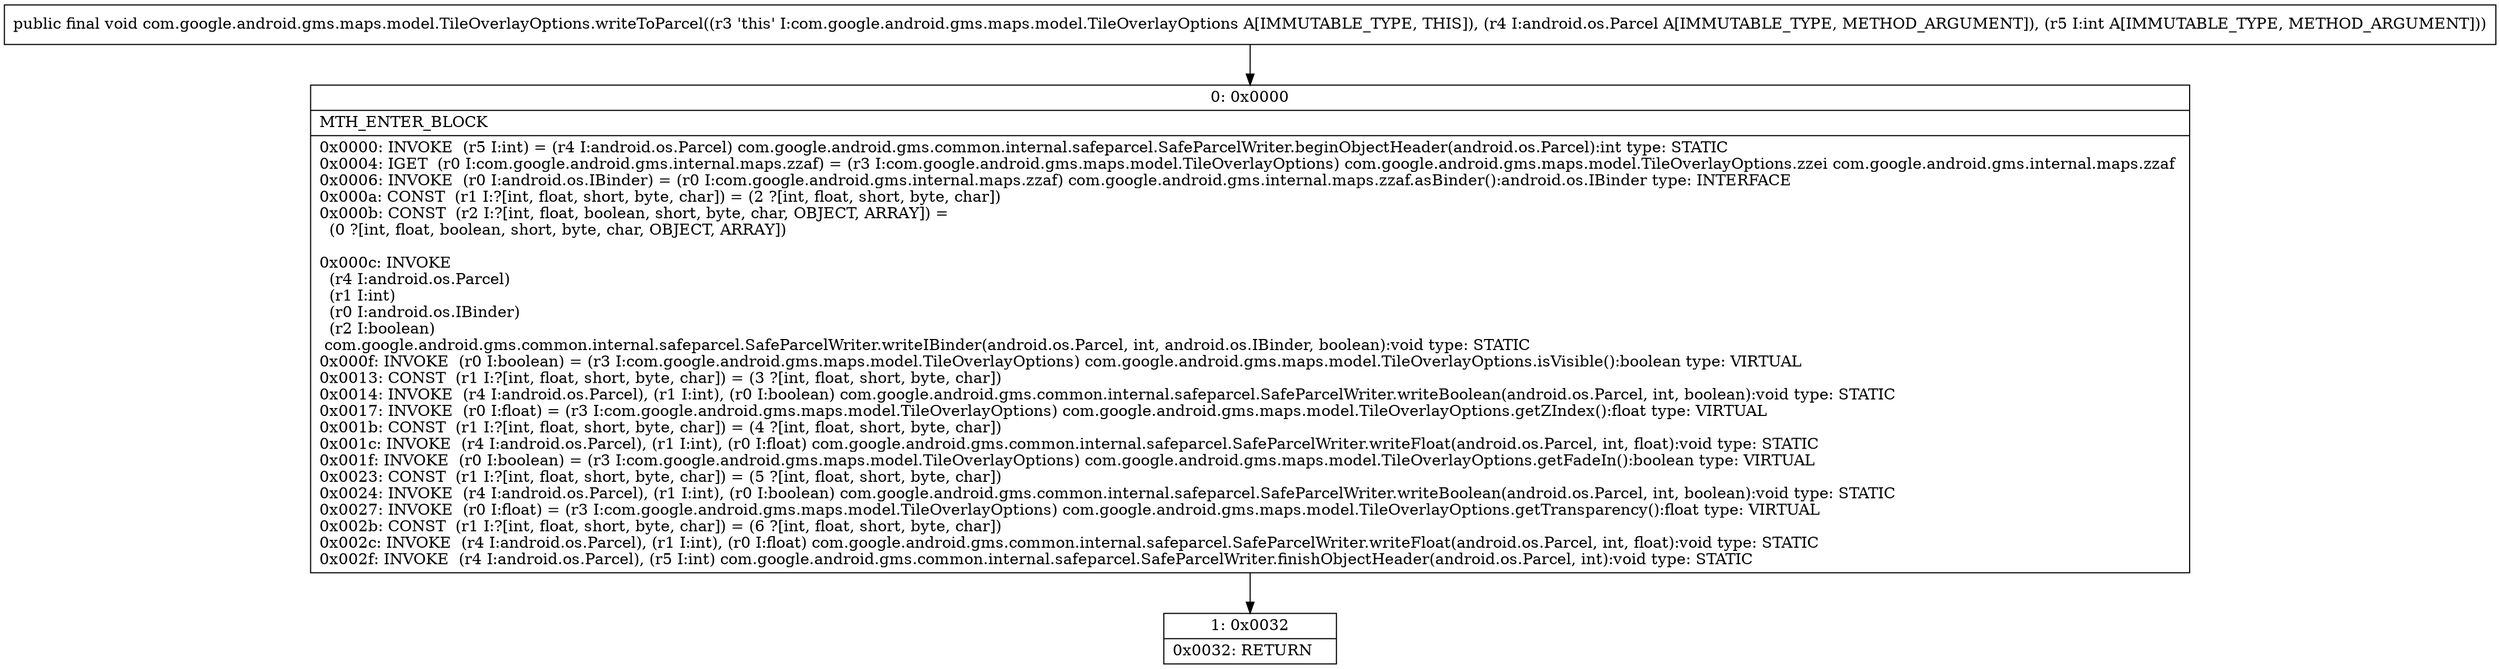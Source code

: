 digraph "CFG forcom.google.android.gms.maps.model.TileOverlayOptions.writeToParcel(Landroid\/os\/Parcel;I)V" {
Node_0 [shape=record,label="{0\:\ 0x0000|MTH_ENTER_BLOCK\l|0x0000: INVOKE  (r5 I:int) = (r4 I:android.os.Parcel) com.google.android.gms.common.internal.safeparcel.SafeParcelWriter.beginObjectHeader(android.os.Parcel):int type: STATIC \l0x0004: IGET  (r0 I:com.google.android.gms.internal.maps.zzaf) = (r3 I:com.google.android.gms.maps.model.TileOverlayOptions) com.google.android.gms.maps.model.TileOverlayOptions.zzei com.google.android.gms.internal.maps.zzaf \l0x0006: INVOKE  (r0 I:android.os.IBinder) = (r0 I:com.google.android.gms.internal.maps.zzaf) com.google.android.gms.internal.maps.zzaf.asBinder():android.os.IBinder type: INTERFACE \l0x000a: CONST  (r1 I:?[int, float, short, byte, char]) = (2 ?[int, float, short, byte, char]) \l0x000b: CONST  (r2 I:?[int, float, boolean, short, byte, char, OBJECT, ARRAY]) = \l  (0 ?[int, float, boolean, short, byte, char, OBJECT, ARRAY])\l \l0x000c: INVOKE  \l  (r4 I:android.os.Parcel)\l  (r1 I:int)\l  (r0 I:android.os.IBinder)\l  (r2 I:boolean)\l com.google.android.gms.common.internal.safeparcel.SafeParcelWriter.writeIBinder(android.os.Parcel, int, android.os.IBinder, boolean):void type: STATIC \l0x000f: INVOKE  (r0 I:boolean) = (r3 I:com.google.android.gms.maps.model.TileOverlayOptions) com.google.android.gms.maps.model.TileOverlayOptions.isVisible():boolean type: VIRTUAL \l0x0013: CONST  (r1 I:?[int, float, short, byte, char]) = (3 ?[int, float, short, byte, char]) \l0x0014: INVOKE  (r4 I:android.os.Parcel), (r1 I:int), (r0 I:boolean) com.google.android.gms.common.internal.safeparcel.SafeParcelWriter.writeBoolean(android.os.Parcel, int, boolean):void type: STATIC \l0x0017: INVOKE  (r0 I:float) = (r3 I:com.google.android.gms.maps.model.TileOverlayOptions) com.google.android.gms.maps.model.TileOverlayOptions.getZIndex():float type: VIRTUAL \l0x001b: CONST  (r1 I:?[int, float, short, byte, char]) = (4 ?[int, float, short, byte, char]) \l0x001c: INVOKE  (r4 I:android.os.Parcel), (r1 I:int), (r0 I:float) com.google.android.gms.common.internal.safeparcel.SafeParcelWriter.writeFloat(android.os.Parcel, int, float):void type: STATIC \l0x001f: INVOKE  (r0 I:boolean) = (r3 I:com.google.android.gms.maps.model.TileOverlayOptions) com.google.android.gms.maps.model.TileOverlayOptions.getFadeIn():boolean type: VIRTUAL \l0x0023: CONST  (r1 I:?[int, float, short, byte, char]) = (5 ?[int, float, short, byte, char]) \l0x0024: INVOKE  (r4 I:android.os.Parcel), (r1 I:int), (r0 I:boolean) com.google.android.gms.common.internal.safeparcel.SafeParcelWriter.writeBoolean(android.os.Parcel, int, boolean):void type: STATIC \l0x0027: INVOKE  (r0 I:float) = (r3 I:com.google.android.gms.maps.model.TileOverlayOptions) com.google.android.gms.maps.model.TileOverlayOptions.getTransparency():float type: VIRTUAL \l0x002b: CONST  (r1 I:?[int, float, short, byte, char]) = (6 ?[int, float, short, byte, char]) \l0x002c: INVOKE  (r4 I:android.os.Parcel), (r1 I:int), (r0 I:float) com.google.android.gms.common.internal.safeparcel.SafeParcelWriter.writeFloat(android.os.Parcel, int, float):void type: STATIC \l0x002f: INVOKE  (r4 I:android.os.Parcel), (r5 I:int) com.google.android.gms.common.internal.safeparcel.SafeParcelWriter.finishObjectHeader(android.os.Parcel, int):void type: STATIC \l}"];
Node_1 [shape=record,label="{1\:\ 0x0032|0x0032: RETURN   \l}"];
MethodNode[shape=record,label="{public final void com.google.android.gms.maps.model.TileOverlayOptions.writeToParcel((r3 'this' I:com.google.android.gms.maps.model.TileOverlayOptions A[IMMUTABLE_TYPE, THIS]), (r4 I:android.os.Parcel A[IMMUTABLE_TYPE, METHOD_ARGUMENT]), (r5 I:int A[IMMUTABLE_TYPE, METHOD_ARGUMENT])) }"];
MethodNode -> Node_0;
Node_0 -> Node_1;
}

